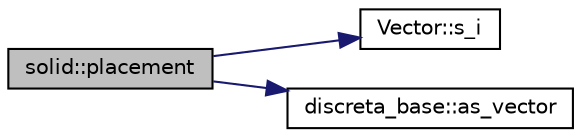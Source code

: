 digraph "solid::placement"
{
  edge [fontname="Helvetica",fontsize="10",labelfontname="Helvetica",labelfontsize="10"];
  node [fontname="Helvetica",fontsize="10",shape=record];
  rankdir="LR";
  Node3733 [label="solid::placement",height=0.2,width=0.4,color="black", fillcolor="grey75", style="filled", fontcolor="black"];
  Node3733 -> Node3734 [color="midnightblue",fontsize="10",style="solid",fontname="Helvetica"];
  Node3734 [label="Vector::s_i",height=0.2,width=0.4,color="black", fillcolor="white", style="filled",URL="$d5/db2/class_vector.html#a1c4fe1752523df8119f70dd550244871"];
  Node3733 -> Node3735 [color="midnightblue",fontsize="10",style="solid",fontname="Helvetica"];
  Node3735 [label="discreta_base::as_vector",height=0.2,width=0.4,color="black", fillcolor="white", style="filled",URL="$d7/d71/classdiscreta__base.html#a7bdd6cae39c380b128ee9e17e42cf020"];
}
